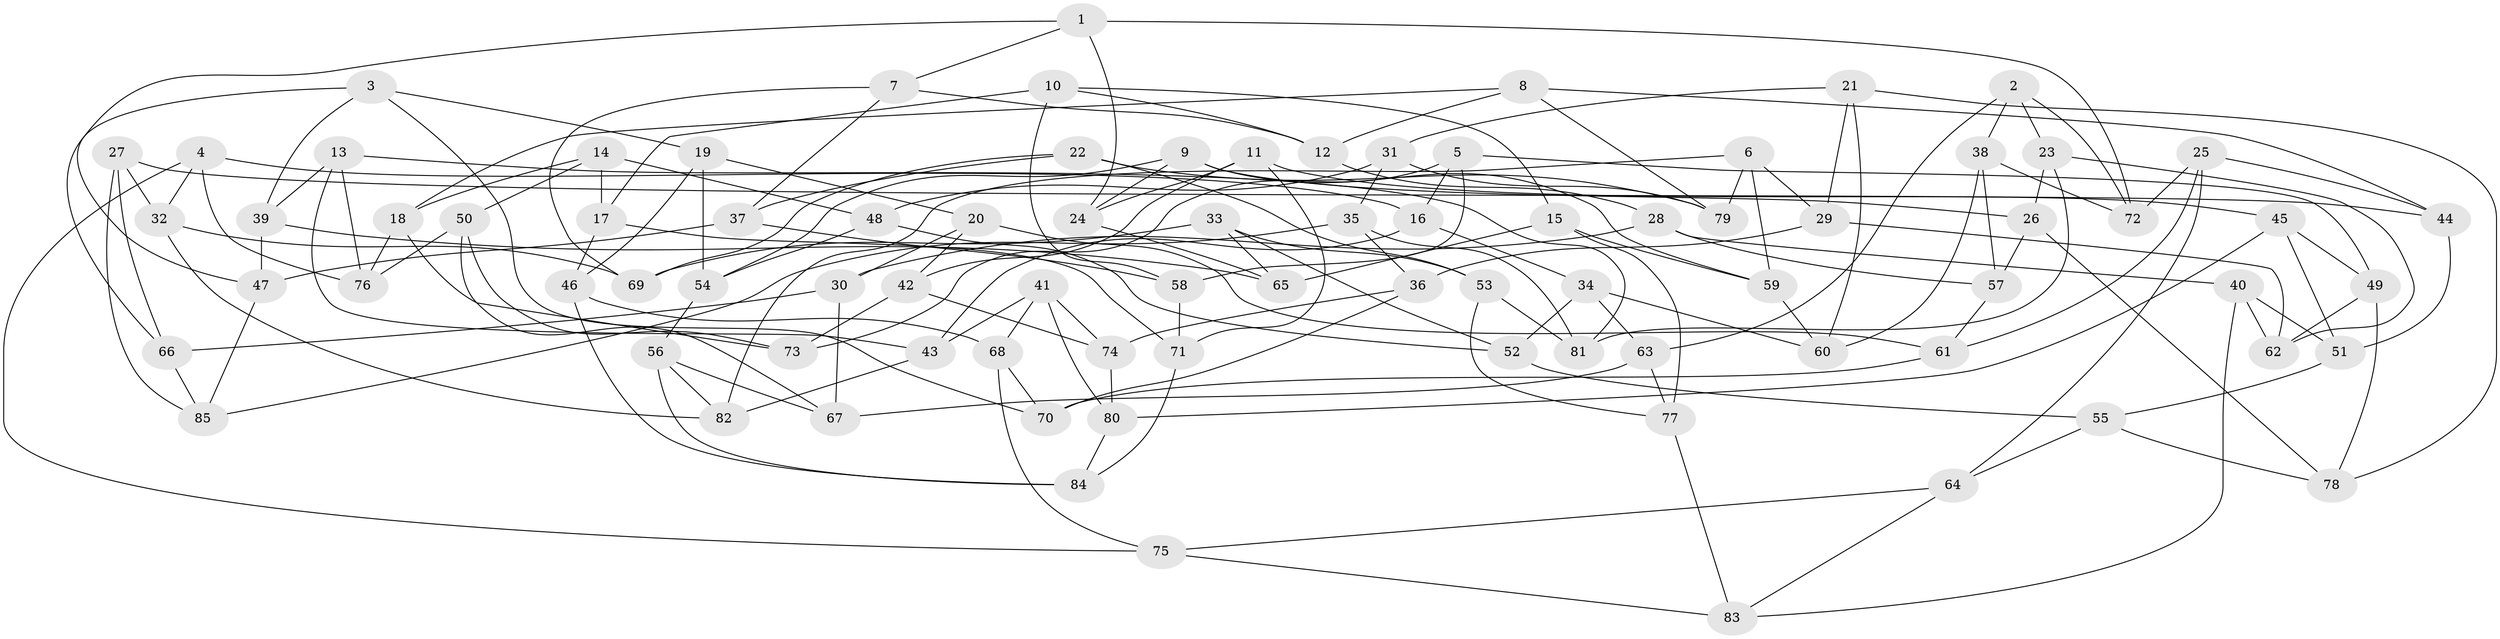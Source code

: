 // coarse degree distribution, {6: 0.5490196078431373, 5: 0.11764705882352941, 4: 0.29411764705882354, 3: 0.0392156862745098}
// Generated by graph-tools (version 1.1) at 2025/24/03/03/25 07:24:23]
// undirected, 85 vertices, 170 edges
graph export_dot {
graph [start="1"]
  node [color=gray90,style=filled];
  1;
  2;
  3;
  4;
  5;
  6;
  7;
  8;
  9;
  10;
  11;
  12;
  13;
  14;
  15;
  16;
  17;
  18;
  19;
  20;
  21;
  22;
  23;
  24;
  25;
  26;
  27;
  28;
  29;
  30;
  31;
  32;
  33;
  34;
  35;
  36;
  37;
  38;
  39;
  40;
  41;
  42;
  43;
  44;
  45;
  46;
  47;
  48;
  49;
  50;
  51;
  52;
  53;
  54;
  55;
  56;
  57;
  58;
  59;
  60;
  61;
  62;
  63;
  64;
  65;
  66;
  67;
  68;
  69;
  70;
  71;
  72;
  73;
  74;
  75;
  76;
  77;
  78;
  79;
  80;
  81;
  82;
  83;
  84;
  85;
  1 -- 7;
  1 -- 72;
  1 -- 47;
  1 -- 24;
  2 -- 38;
  2 -- 72;
  2 -- 63;
  2 -- 23;
  3 -- 66;
  3 -- 19;
  3 -- 39;
  3 -- 70;
  4 -- 75;
  4 -- 76;
  4 -- 16;
  4 -- 32;
  5 -- 58;
  5 -- 49;
  5 -- 73;
  5 -- 16;
  6 -- 29;
  6 -- 59;
  6 -- 79;
  6 -- 82;
  7 -- 37;
  7 -- 69;
  7 -- 12;
  8 -- 18;
  8 -- 79;
  8 -- 44;
  8 -- 12;
  9 -- 24;
  9 -- 54;
  9 -- 26;
  9 -- 59;
  10 -- 12;
  10 -- 58;
  10 -- 17;
  10 -- 15;
  11 -- 24;
  11 -- 42;
  11 -- 45;
  11 -- 71;
  12 -- 28;
  13 -- 81;
  13 -- 43;
  13 -- 39;
  13 -- 76;
  14 -- 48;
  14 -- 50;
  14 -- 17;
  14 -- 18;
  15 -- 77;
  15 -- 65;
  15 -- 59;
  16 -- 34;
  16 -- 43;
  17 -- 46;
  17 -- 71;
  18 -- 76;
  18 -- 73;
  19 -- 20;
  19 -- 54;
  19 -- 46;
  20 -- 61;
  20 -- 42;
  20 -- 30;
  21 -- 78;
  21 -- 29;
  21 -- 60;
  21 -- 31;
  22 -- 37;
  22 -- 79;
  22 -- 69;
  22 -- 53;
  23 -- 62;
  23 -- 81;
  23 -- 26;
  24 -- 65;
  25 -- 61;
  25 -- 72;
  25 -- 64;
  25 -- 44;
  26 -- 78;
  26 -- 57;
  27 -- 32;
  27 -- 44;
  27 -- 85;
  27 -- 66;
  28 -- 40;
  28 -- 57;
  28 -- 30;
  29 -- 62;
  29 -- 36;
  30 -- 67;
  30 -- 66;
  31 -- 35;
  31 -- 79;
  31 -- 48;
  32 -- 69;
  32 -- 82;
  33 -- 53;
  33 -- 52;
  33 -- 65;
  33 -- 69;
  34 -- 63;
  34 -- 60;
  34 -- 52;
  35 -- 85;
  35 -- 36;
  35 -- 81;
  36 -- 70;
  36 -- 74;
  37 -- 47;
  37 -- 58;
  38 -- 60;
  38 -- 72;
  38 -- 57;
  39 -- 47;
  39 -- 65;
  40 -- 51;
  40 -- 83;
  40 -- 62;
  41 -- 74;
  41 -- 68;
  41 -- 43;
  41 -- 80;
  42 -- 73;
  42 -- 74;
  43 -- 82;
  44 -- 51;
  45 -- 51;
  45 -- 80;
  45 -- 49;
  46 -- 68;
  46 -- 84;
  47 -- 85;
  48 -- 52;
  48 -- 54;
  49 -- 62;
  49 -- 78;
  50 -- 73;
  50 -- 67;
  50 -- 76;
  51 -- 55;
  52 -- 55;
  53 -- 81;
  53 -- 77;
  54 -- 56;
  55 -- 78;
  55 -- 64;
  56 -- 67;
  56 -- 82;
  56 -- 84;
  57 -- 61;
  58 -- 71;
  59 -- 60;
  61 -- 70;
  63 -- 77;
  63 -- 67;
  64 -- 75;
  64 -- 83;
  66 -- 85;
  68 -- 75;
  68 -- 70;
  71 -- 84;
  74 -- 80;
  75 -- 83;
  77 -- 83;
  80 -- 84;
}
